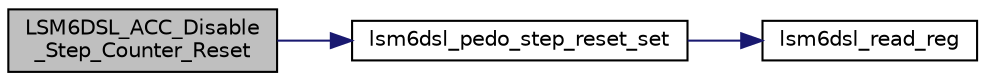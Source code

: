 digraph "LSM6DSL_ACC_Disable_Step_Counter_Reset"
{
 // LATEX_PDF_SIZE
  edge [fontname="Helvetica",fontsize="10",labelfontname="Helvetica",labelfontsize="10"];
  node [fontname="Helvetica",fontsize="10",shape=record];
  rankdir="LR";
  Node1 [label="LSM6DSL_ACC_Disable\l_Step_Counter_Reset",height=0.2,width=0.4,color="black", fillcolor="grey75", style="filled", fontcolor="black",tooltip="Disable step counter reset."];
  Node1 -> Node2 [color="midnightblue",fontsize="10",style="solid",fontname="Helvetica"];
  Node2 [label="lsm6dsl_pedo_step_reset_set",height=0.2,width=0.4,color="black", fillcolor="white", style="filled",URL="$group___l_s_m6_d_s_l___pedometer.html#ga1257536cde49607ec0657282663b09be",tooltip="Reset pedometer step counter.[set]."];
  Node2 -> Node3 [color="midnightblue",fontsize="10",style="solid",fontname="Helvetica"];
  Node3 [label="lsm6dsl_read_reg",height=0.2,width=0.4,color="black", fillcolor="white", style="filled",URL="$group___l_s_m6_d_s_l__interfaces__functions.html#ga7ad5e0d379d6cc9a6a2dff69c6df5a50",tooltip="Read generic device register."];
}
